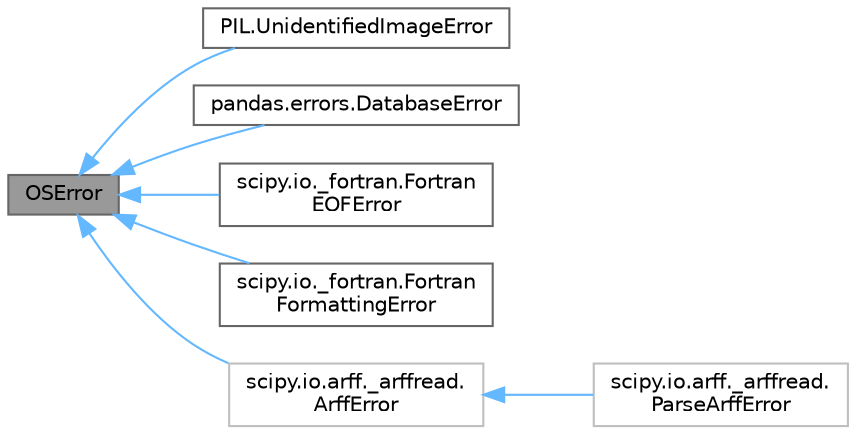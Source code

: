 digraph "OSError"
{
 // LATEX_PDF_SIZE
  bgcolor="transparent";
  edge [fontname=Helvetica,fontsize=10,labelfontname=Helvetica,labelfontsize=10];
  node [fontname=Helvetica,fontsize=10,shape=box,height=0.2,width=0.4];
  rankdir="LR";
  Node1 [id="Node000001",label="OSError",height=0.2,width=0.4,color="gray40", fillcolor="grey60", style="filled", fontcolor="black",tooltip=" "];
  Node1 -> Node2 [id="edge1_Node000001_Node000002",dir="back",color="steelblue1",style="solid",tooltip=" "];
  Node2 [id="Node000002",label="PIL.UnidentifiedImageError",height=0.2,width=0.4,color="gray40", fillcolor="white", style="filled",URL="$d0/d38/classPIL_1_1UnidentifiedImageError.html",tooltip=" "];
  Node1 -> Node3 [id="edge2_Node000001_Node000003",dir="back",color="steelblue1",style="solid",tooltip=" "];
  Node3 [id="Node000003",label="pandas.errors.DatabaseError",height=0.2,width=0.4,color="gray40", fillcolor="white", style="filled",URL="$d5/d52/classpandas_1_1errors_1_1DatabaseError.html",tooltip=" "];
  Node1 -> Node4 [id="edge3_Node000001_Node000004",dir="back",color="steelblue1",style="solid",tooltip=" "];
  Node4 [id="Node000004",label="scipy.io._fortran.Fortran\lEOFError",height=0.2,width=0.4,color="gray40", fillcolor="white", style="filled",URL="$d8/d1a/classscipy_1_1io_1_1__fortran_1_1FortranEOFError.html",tooltip=" "];
  Node1 -> Node5 [id="edge4_Node000001_Node000005",dir="back",color="steelblue1",style="solid",tooltip=" "];
  Node5 [id="Node000005",label="scipy.io._fortran.Fortran\lFormattingError",height=0.2,width=0.4,color="gray40", fillcolor="white", style="filled",URL="$dc/de0/classscipy_1_1io_1_1__fortran_1_1FortranFormattingError.html",tooltip=" "];
  Node1 -> Node6 [id="edge5_Node000001_Node000006",dir="back",color="steelblue1",style="solid",tooltip=" "];
  Node6 [id="Node000006",label="scipy.io.arff._arffread.\lArffError",height=0.2,width=0.4,color="grey75", fillcolor="white", style="filled",URL="$d2/d92/classscipy_1_1io_1_1arff_1_1__arffread_1_1ArffError.html",tooltip=" "];
  Node6 -> Node7 [id="edge6_Node000006_Node000007",dir="back",color="steelblue1",style="solid",tooltip=" "];
  Node7 [id="Node000007",label="scipy.io.arff._arffread.\lParseArffError",height=0.2,width=0.4,color="grey75", fillcolor="white", style="filled",URL="$d8/dfb/classscipy_1_1io_1_1arff_1_1__arffread_1_1ParseArffError.html",tooltip=" "];
}

